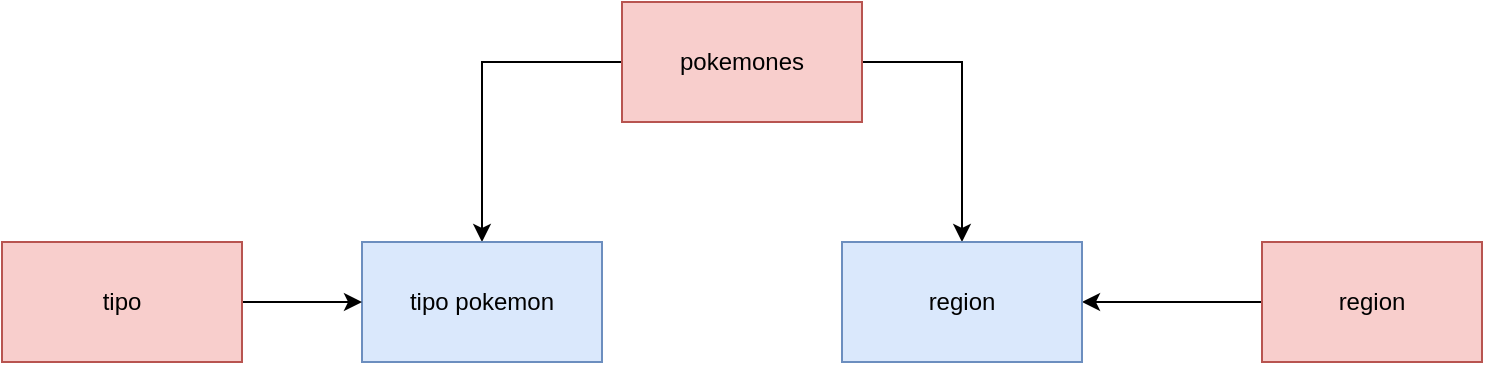<mxfile version="22.0.0" type="device">
  <diagram id="kOYIb4jXEg7VRGrzS2pS" name="Página-1">
    <mxGraphModel dx="1153" dy="534" grid="1" gridSize="10" guides="1" tooltips="1" connect="1" arrows="1" fold="1" page="1" pageScale="1" pageWidth="827" pageHeight="1169" math="0" shadow="0">
      <root>
        <mxCell id="0" />
        <mxCell id="1" parent="0" />
        <mxCell id="puBbxAJs-0JewWh0yyM2-4" style="edgeStyle=orthogonalEdgeStyle;rounded=0;orthogonalLoop=1;jettySize=auto;html=1;entryX=0.5;entryY=0;entryDx=0;entryDy=0;" edge="1" parent="1" source="puBbxAJs-0JewWh0yyM2-1" target="puBbxAJs-0JewWh0yyM2-2">
          <mxGeometry relative="1" as="geometry" />
        </mxCell>
        <mxCell id="puBbxAJs-0JewWh0yyM2-10" style="edgeStyle=orthogonalEdgeStyle;rounded=0;orthogonalLoop=1;jettySize=auto;html=1;entryX=0.5;entryY=0;entryDx=0;entryDy=0;exitX=1;exitY=0.5;exitDx=0;exitDy=0;" edge="1" parent="1" source="puBbxAJs-0JewWh0yyM2-1" target="puBbxAJs-0JewWh0yyM2-8">
          <mxGeometry relative="1" as="geometry" />
        </mxCell>
        <mxCell id="puBbxAJs-0JewWh0yyM2-1" value="pokemones" style="rounded=0;whiteSpace=wrap;html=1;fillColor=#f8cecc;strokeColor=#b85450;" vertex="1" parent="1">
          <mxGeometry x="340" y="140" width="120" height="60" as="geometry" />
        </mxCell>
        <mxCell id="puBbxAJs-0JewWh0yyM2-2" value="tipo pokemon" style="rounded=0;whiteSpace=wrap;html=1;fillColor=#dae8fc;strokeColor=#6c8ebf;" vertex="1" parent="1">
          <mxGeometry x="210" y="260" width="120" height="60" as="geometry" />
        </mxCell>
        <mxCell id="puBbxAJs-0JewWh0yyM2-5" style="edgeStyle=orthogonalEdgeStyle;rounded=0;orthogonalLoop=1;jettySize=auto;html=1;entryX=0;entryY=0.5;entryDx=0;entryDy=0;exitX=1;exitY=0.5;exitDx=0;exitDy=0;" edge="1" parent="1" source="puBbxAJs-0JewWh0yyM2-3" target="puBbxAJs-0JewWh0yyM2-2">
          <mxGeometry relative="1" as="geometry" />
        </mxCell>
        <mxCell id="puBbxAJs-0JewWh0yyM2-3" value="tipo" style="rounded=0;whiteSpace=wrap;html=1;fillColor=#f8cecc;strokeColor=#b85450;" vertex="1" parent="1">
          <mxGeometry x="30" y="260" width="120" height="60" as="geometry" />
        </mxCell>
        <mxCell id="puBbxAJs-0JewWh0yyM2-9" style="edgeStyle=orthogonalEdgeStyle;rounded=0;orthogonalLoop=1;jettySize=auto;html=1;exitX=0;exitY=0.5;exitDx=0;exitDy=0;" edge="1" parent="1" source="puBbxAJs-0JewWh0yyM2-7" target="puBbxAJs-0JewWh0yyM2-8">
          <mxGeometry relative="1" as="geometry" />
        </mxCell>
        <mxCell id="puBbxAJs-0JewWh0yyM2-7" value="region" style="rounded=0;whiteSpace=wrap;html=1;fillColor=#f8cecc;strokeColor=#b85450;" vertex="1" parent="1">
          <mxGeometry x="660" y="260" width="110" height="60" as="geometry" />
        </mxCell>
        <mxCell id="puBbxAJs-0JewWh0yyM2-8" value="region" style="rounded=0;whiteSpace=wrap;html=1;fillColor=#dae8fc;strokeColor=#6c8ebf;" vertex="1" parent="1">
          <mxGeometry x="450" y="260" width="120" height="60" as="geometry" />
        </mxCell>
      </root>
    </mxGraphModel>
  </diagram>
</mxfile>
